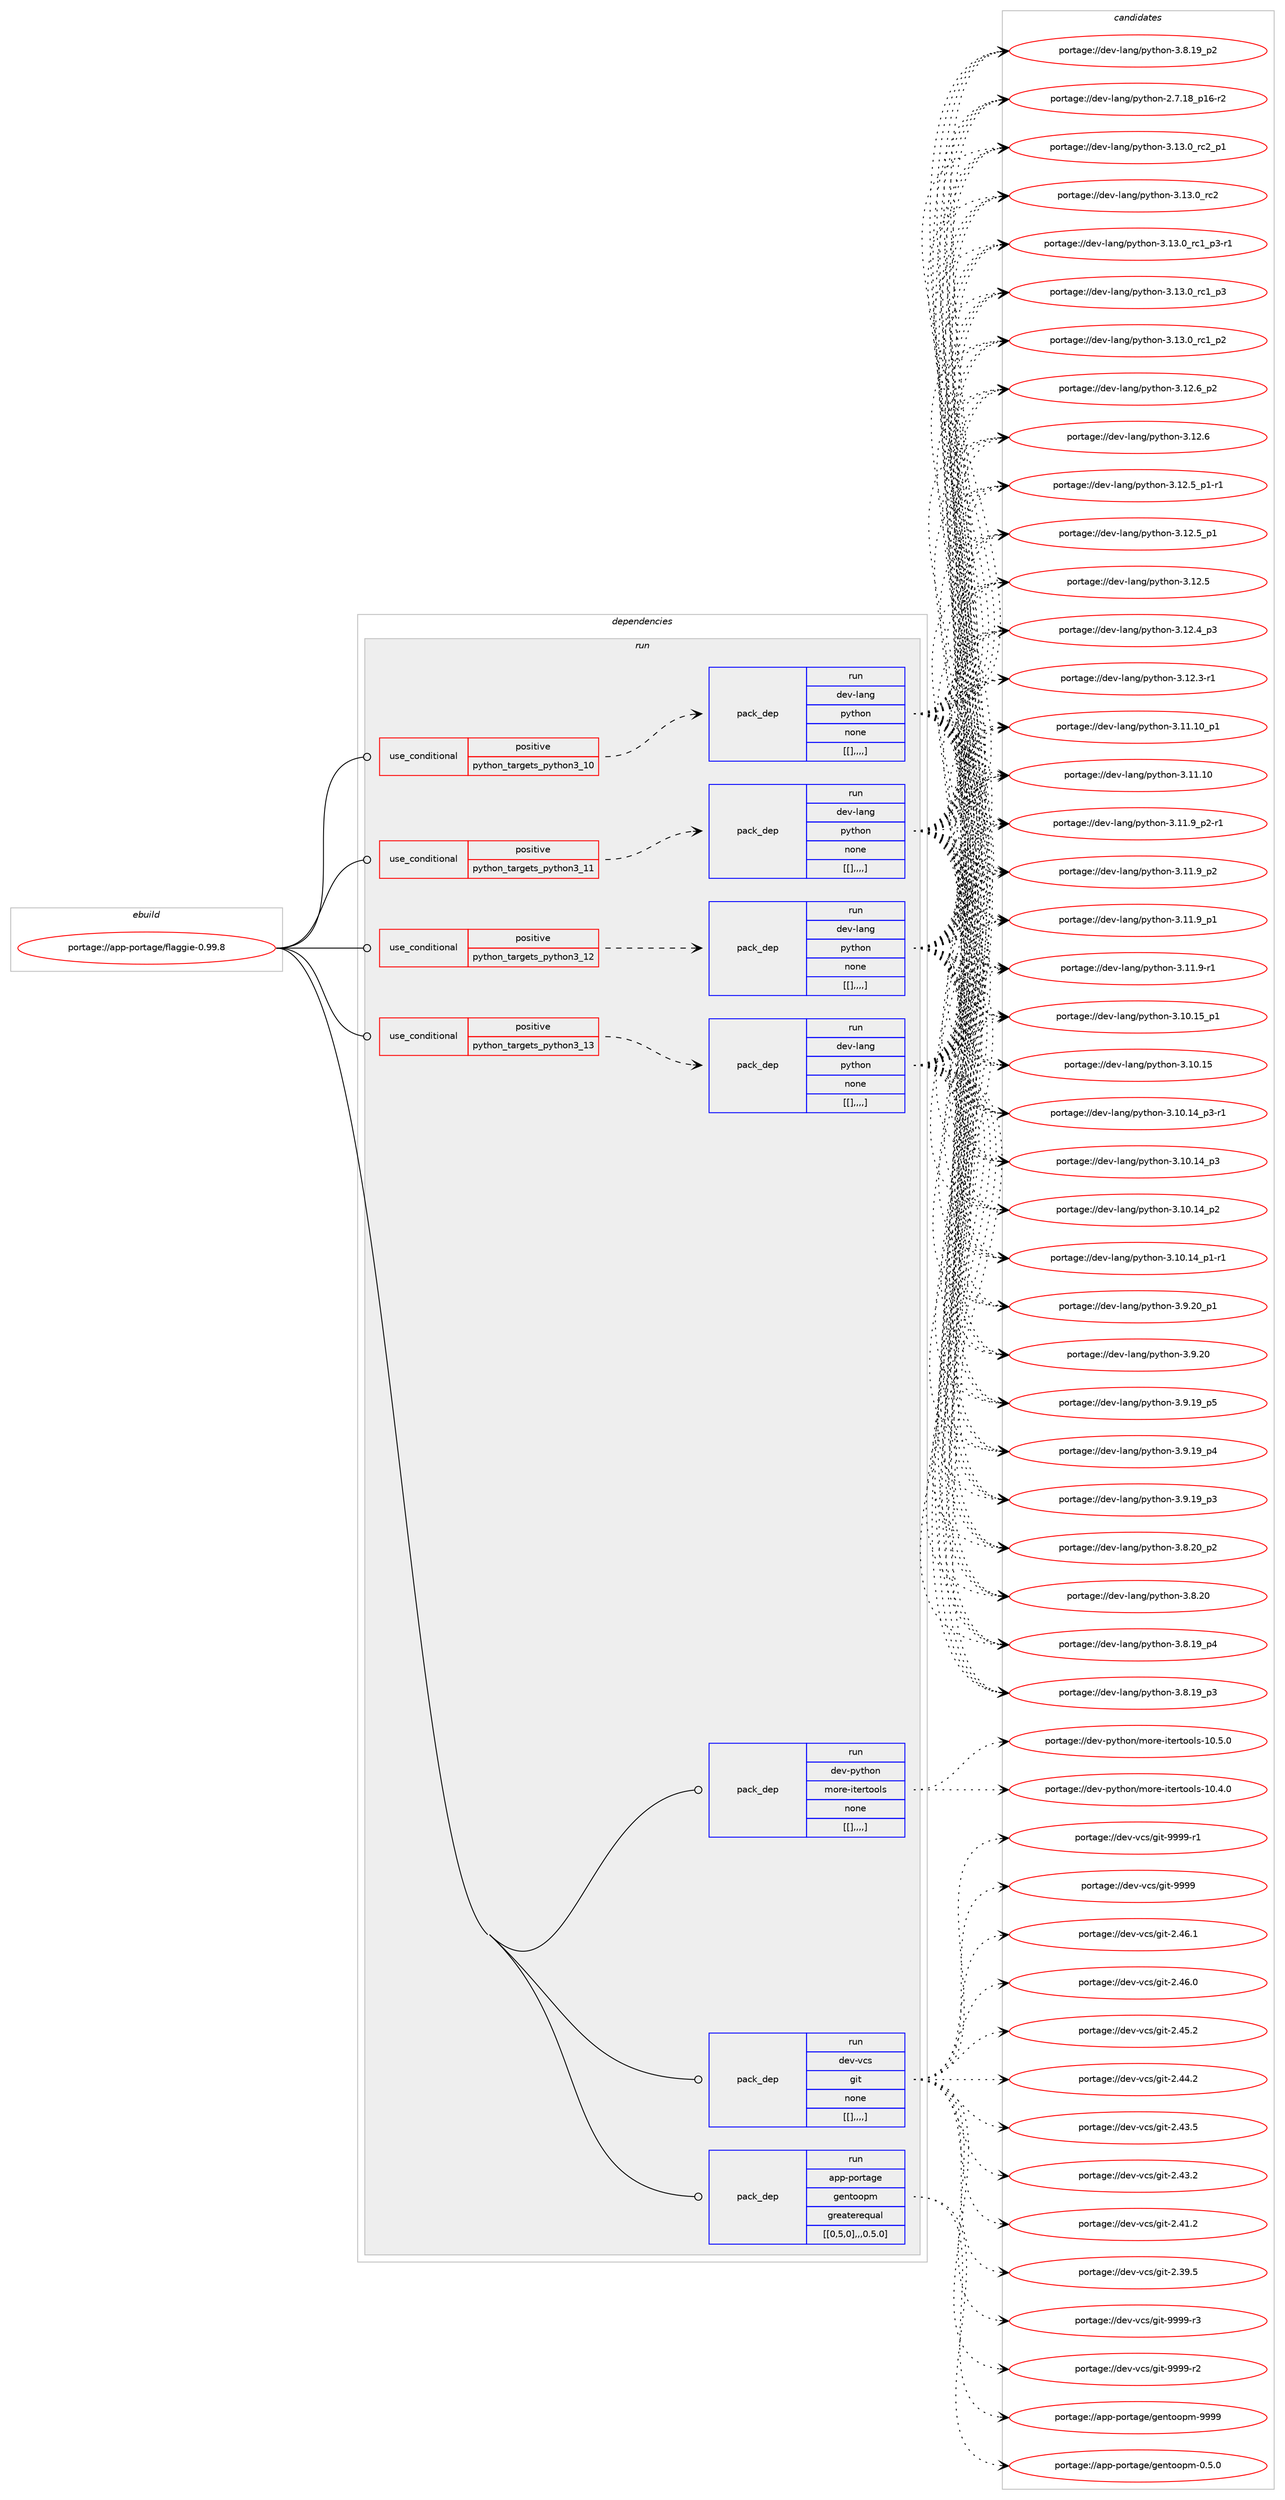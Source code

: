 digraph prolog {

# *************
# Graph options
# *************

newrank=true;
concentrate=true;
compound=true;
graph [rankdir=LR,fontname=Helvetica,fontsize=10,ranksep=1.5];#, ranksep=2.5, nodesep=0.2];
edge  [arrowhead=vee];
node  [fontname=Helvetica,fontsize=10];

# **********
# The ebuild
# **********

subgraph cluster_leftcol {
color=gray;
label=<<i>ebuild</i>>;
id [label="portage://app-portage/flaggie-0.99.8", color=red, width=4, href="../app-portage/flaggie-0.99.8.svg"];
}

# ****************
# The dependencies
# ****************

subgraph cluster_midcol {
color=gray;
label=<<i>dependencies</i>>;
subgraph cluster_compile {
fillcolor="#eeeeee";
style=filled;
label=<<i>compile</i>>;
}
subgraph cluster_compileandrun {
fillcolor="#eeeeee";
style=filled;
label=<<i>compile and run</i>>;
}
subgraph cluster_run {
fillcolor="#eeeeee";
style=filled;
label=<<i>run</i>>;
subgraph cond14376 {
dependency50820 [label=<<TABLE BORDER="0" CELLBORDER="1" CELLSPACING="0" CELLPADDING="4"><TR><TD ROWSPAN="3" CELLPADDING="10">use_conditional</TD></TR><TR><TD>positive</TD></TR><TR><TD>python_targets_python3_10</TD></TR></TABLE>>, shape=none, color=red];
subgraph pack35987 {
dependency50821 [label=<<TABLE BORDER="0" CELLBORDER="1" CELLSPACING="0" CELLPADDING="4" WIDTH="220"><TR><TD ROWSPAN="6" CELLPADDING="30">pack_dep</TD></TR><TR><TD WIDTH="110">run</TD></TR><TR><TD>dev-lang</TD></TR><TR><TD>python</TD></TR><TR><TD>none</TD></TR><TR><TD>[[],,,,]</TD></TR></TABLE>>, shape=none, color=blue];
}
dependency50820:e -> dependency50821:w [weight=20,style="dashed",arrowhead="vee"];
}
id:e -> dependency50820:w [weight=20,style="solid",arrowhead="odot"];
subgraph cond14377 {
dependency50822 [label=<<TABLE BORDER="0" CELLBORDER="1" CELLSPACING="0" CELLPADDING="4"><TR><TD ROWSPAN="3" CELLPADDING="10">use_conditional</TD></TR><TR><TD>positive</TD></TR><TR><TD>python_targets_python3_11</TD></TR></TABLE>>, shape=none, color=red];
subgraph pack35988 {
dependency50823 [label=<<TABLE BORDER="0" CELLBORDER="1" CELLSPACING="0" CELLPADDING="4" WIDTH="220"><TR><TD ROWSPAN="6" CELLPADDING="30">pack_dep</TD></TR><TR><TD WIDTH="110">run</TD></TR><TR><TD>dev-lang</TD></TR><TR><TD>python</TD></TR><TR><TD>none</TD></TR><TR><TD>[[],,,,]</TD></TR></TABLE>>, shape=none, color=blue];
}
dependency50822:e -> dependency50823:w [weight=20,style="dashed",arrowhead="vee"];
}
id:e -> dependency50822:w [weight=20,style="solid",arrowhead="odot"];
subgraph cond14378 {
dependency50824 [label=<<TABLE BORDER="0" CELLBORDER="1" CELLSPACING="0" CELLPADDING="4"><TR><TD ROWSPAN="3" CELLPADDING="10">use_conditional</TD></TR><TR><TD>positive</TD></TR><TR><TD>python_targets_python3_12</TD></TR></TABLE>>, shape=none, color=red];
subgraph pack35989 {
dependency50825 [label=<<TABLE BORDER="0" CELLBORDER="1" CELLSPACING="0" CELLPADDING="4" WIDTH="220"><TR><TD ROWSPAN="6" CELLPADDING="30">pack_dep</TD></TR><TR><TD WIDTH="110">run</TD></TR><TR><TD>dev-lang</TD></TR><TR><TD>python</TD></TR><TR><TD>none</TD></TR><TR><TD>[[],,,,]</TD></TR></TABLE>>, shape=none, color=blue];
}
dependency50824:e -> dependency50825:w [weight=20,style="dashed",arrowhead="vee"];
}
id:e -> dependency50824:w [weight=20,style="solid",arrowhead="odot"];
subgraph cond14379 {
dependency50826 [label=<<TABLE BORDER="0" CELLBORDER="1" CELLSPACING="0" CELLPADDING="4"><TR><TD ROWSPAN="3" CELLPADDING="10">use_conditional</TD></TR><TR><TD>positive</TD></TR><TR><TD>python_targets_python3_13</TD></TR></TABLE>>, shape=none, color=red];
subgraph pack35990 {
dependency50827 [label=<<TABLE BORDER="0" CELLBORDER="1" CELLSPACING="0" CELLPADDING="4" WIDTH="220"><TR><TD ROWSPAN="6" CELLPADDING="30">pack_dep</TD></TR><TR><TD WIDTH="110">run</TD></TR><TR><TD>dev-lang</TD></TR><TR><TD>python</TD></TR><TR><TD>none</TD></TR><TR><TD>[[],,,,]</TD></TR></TABLE>>, shape=none, color=blue];
}
dependency50826:e -> dependency50827:w [weight=20,style="dashed",arrowhead="vee"];
}
id:e -> dependency50826:w [weight=20,style="solid",arrowhead="odot"];
subgraph pack35991 {
dependency50828 [label=<<TABLE BORDER="0" CELLBORDER="1" CELLSPACING="0" CELLPADDING="4" WIDTH="220"><TR><TD ROWSPAN="6" CELLPADDING="30">pack_dep</TD></TR><TR><TD WIDTH="110">run</TD></TR><TR><TD>app-portage</TD></TR><TR><TD>gentoopm</TD></TR><TR><TD>greaterequal</TD></TR><TR><TD>[[0,5,0],,,0.5.0]</TD></TR></TABLE>>, shape=none, color=blue];
}
id:e -> dependency50828:w [weight=20,style="solid",arrowhead="odot"];
subgraph pack35992 {
dependency50829 [label=<<TABLE BORDER="0" CELLBORDER="1" CELLSPACING="0" CELLPADDING="4" WIDTH="220"><TR><TD ROWSPAN="6" CELLPADDING="30">pack_dep</TD></TR><TR><TD WIDTH="110">run</TD></TR><TR><TD>dev-python</TD></TR><TR><TD>more-itertools</TD></TR><TR><TD>none</TD></TR><TR><TD>[[],,,,]</TD></TR></TABLE>>, shape=none, color=blue];
}
id:e -> dependency50829:w [weight=20,style="solid",arrowhead="odot"];
subgraph pack35993 {
dependency50830 [label=<<TABLE BORDER="0" CELLBORDER="1" CELLSPACING="0" CELLPADDING="4" WIDTH="220"><TR><TD ROWSPAN="6" CELLPADDING="30">pack_dep</TD></TR><TR><TD WIDTH="110">run</TD></TR><TR><TD>dev-vcs</TD></TR><TR><TD>git</TD></TR><TR><TD>none</TD></TR><TR><TD>[[],,,,]</TD></TR></TABLE>>, shape=none, color=blue];
}
id:e -> dependency50830:w [weight=20,style="solid",arrowhead="odot"];
}
}

# **************
# The candidates
# **************

subgraph cluster_choices {
rank=same;
color=gray;
label=<<i>candidates</i>>;

subgraph choice35987 {
color=black;
nodesep=1;
choice100101118451089711010347112121116104111110455146495146489511499509511249 [label="portage://dev-lang/python-3.13.0_rc2_p1", color=red, width=4,href="../dev-lang/python-3.13.0_rc2_p1.svg"];
choice10010111845108971101034711212111610411111045514649514648951149950 [label="portage://dev-lang/python-3.13.0_rc2", color=red, width=4,href="../dev-lang/python-3.13.0_rc2.svg"];
choice1001011184510897110103471121211161041111104551464951464895114994995112514511449 [label="portage://dev-lang/python-3.13.0_rc1_p3-r1", color=red, width=4,href="../dev-lang/python-3.13.0_rc1_p3-r1.svg"];
choice100101118451089711010347112121116104111110455146495146489511499499511251 [label="portage://dev-lang/python-3.13.0_rc1_p3", color=red, width=4,href="../dev-lang/python-3.13.0_rc1_p3.svg"];
choice100101118451089711010347112121116104111110455146495146489511499499511250 [label="portage://dev-lang/python-3.13.0_rc1_p2", color=red, width=4,href="../dev-lang/python-3.13.0_rc1_p2.svg"];
choice100101118451089711010347112121116104111110455146495046549511250 [label="portage://dev-lang/python-3.12.6_p2", color=red, width=4,href="../dev-lang/python-3.12.6_p2.svg"];
choice10010111845108971101034711212111610411111045514649504654 [label="portage://dev-lang/python-3.12.6", color=red, width=4,href="../dev-lang/python-3.12.6.svg"];
choice1001011184510897110103471121211161041111104551464950465395112494511449 [label="portage://dev-lang/python-3.12.5_p1-r1", color=red, width=4,href="../dev-lang/python-3.12.5_p1-r1.svg"];
choice100101118451089711010347112121116104111110455146495046539511249 [label="portage://dev-lang/python-3.12.5_p1", color=red, width=4,href="../dev-lang/python-3.12.5_p1.svg"];
choice10010111845108971101034711212111610411111045514649504653 [label="portage://dev-lang/python-3.12.5", color=red, width=4,href="../dev-lang/python-3.12.5.svg"];
choice100101118451089711010347112121116104111110455146495046529511251 [label="portage://dev-lang/python-3.12.4_p3", color=red, width=4,href="../dev-lang/python-3.12.4_p3.svg"];
choice100101118451089711010347112121116104111110455146495046514511449 [label="portage://dev-lang/python-3.12.3-r1", color=red, width=4,href="../dev-lang/python-3.12.3-r1.svg"];
choice10010111845108971101034711212111610411111045514649494649489511249 [label="portage://dev-lang/python-3.11.10_p1", color=red, width=4,href="../dev-lang/python-3.11.10_p1.svg"];
choice1001011184510897110103471121211161041111104551464949464948 [label="portage://dev-lang/python-3.11.10", color=red, width=4,href="../dev-lang/python-3.11.10.svg"];
choice1001011184510897110103471121211161041111104551464949465795112504511449 [label="portage://dev-lang/python-3.11.9_p2-r1", color=red, width=4,href="../dev-lang/python-3.11.9_p2-r1.svg"];
choice100101118451089711010347112121116104111110455146494946579511250 [label="portage://dev-lang/python-3.11.9_p2", color=red, width=4,href="../dev-lang/python-3.11.9_p2.svg"];
choice100101118451089711010347112121116104111110455146494946579511249 [label="portage://dev-lang/python-3.11.9_p1", color=red, width=4,href="../dev-lang/python-3.11.9_p1.svg"];
choice100101118451089711010347112121116104111110455146494946574511449 [label="portage://dev-lang/python-3.11.9-r1", color=red, width=4,href="../dev-lang/python-3.11.9-r1.svg"];
choice10010111845108971101034711212111610411111045514649484649539511249 [label="portage://dev-lang/python-3.10.15_p1", color=red, width=4,href="../dev-lang/python-3.10.15_p1.svg"];
choice1001011184510897110103471121211161041111104551464948464953 [label="portage://dev-lang/python-3.10.15", color=red, width=4,href="../dev-lang/python-3.10.15.svg"];
choice100101118451089711010347112121116104111110455146494846495295112514511449 [label="portage://dev-lang/python-3.10.14_p3-r1", color=red, width=4,href="../dev-lang/python-3.10.14_p3-r1.svg"];
choice10010111845108971101034711212111610411111045514649484649529511251 [label="portage://dev-lang/python-3.10.14_p3", color=red, width=4,href="../dev-lang/python-3.10.14_p3.svg"];
choice10010111845108971101034711212111610411111045514649484649529511250 [label="portage://dev-lang/python-3.10.14_p2", color=red, width=4,href="../dev-lang/python-3.10.14_p2.svg"];
choice100101118451089711010347112121116104111110455146494846495295112494511449 [label="portage://dev-lang/python-3.10.14_p1-r1", color=red, width=4,href="../dev-lang/python-3.10.14_p1-r1.svg"];
choice100101118451089711010347112121116104111110455146574650489511249 [label="portage://dev-lang/python-3.9.20_p1", color=red, width=4,href="../dev-lang/python-3.9.20_p1.svg"];
choice10010111845108971101034711212111610411111045514657465048 [label="portage://dev-lang/python-3.9.20", color=red, width=4,href="../dev-lang/python-3.9.20.svg"];
choice100101118451089711010347112121116104111110455146574649579511253 [label="portage://dev-lang/python-3.9.19_p5", color=red, width=4,href="../dev-lang/python-3.9.19_p5.svg"];
choice100101118451089711010347112121116104111110455146574649579511252 [label="portage://dev-lang/python-3.9.19_p4", color=red, width=4,href="../dev-lang/python-3.9.19_p4.svg"];
choice100101118451089711010347112121116104111110455146574649579511251 [label="portage://dev-lang/python-3.9.19_p3", color=red, width=4,href="../dev-lang/python-3.9.19_p3.svg"];
choice100101118451089711010347112121116104111110455146564650489511250 [label="portage://dev-lang/python-3.8.20_p2", color=red, width=4,href="../dev-lang/python-3.8.20_p2.svg"];
choice10010111845108971101034711212111610411111045514656465048 [label="portage://dev-lang/python-3.8.20", color=red, width=4,href="../dev-lang/python-3.8.20.svg"];
choice100101118451089711010347112121116104111110455146564649579511252 [label="portage://dev-lang/python-3.8.19_p4", color=red, width=4,href="../dev-lang/python-3.8.19_p4.svg"];
choice100101118451089711010347112121116104111110455146564649579511251 [label="portage://dev-lang/python-3.8.19_p3", color=red, width=4,href="../dev-lang/python-3.8.19_p3.svg"];
choice100101118451089711010347112121116104111110455146564649579511250 [label="portage://dev-lang/python-3.8.19_p2", color=red, width=4,href="../dev-lang/python-3.8.19_p2.svg"];
choice100101118451089711010347112121116104111110455046554649569511249544511450 [label="portage://dev-lang/python-2.7.18_p16-r2", color=red, width=4,href="../dev-lang/python-2.7.18_p16-r2.svg"];
dependency50821:e -> choice100101118451089711010347112121116104111110455146495146489511499509511249:w [style=dotted,weight="100"];
dependency50821:e -> choice10010111845108971101034711212111610411111045514649514648951149950:w [style=dotted,weight="100"];
dependency50821:e -> choice1001011184510897110103471121211161041111104551464951464895114994995112514511449:w [style=dotted,weight="100"];
dependency50821:e -> choice100101118451089711010347112121116104111110455146495146489511499499511251:w [style=dotted,weight="100"];
dependency50821:e -> choice100101118451089711010347112121116104111110455146495146489511499499511250:w [style=dotted,weight="100"];
dependency50821:e -> choice100101118451089711010347112121116104111110455146495046549511250:w [style=dotted,weight="100"];
dependency50821:e -> choice10010111845108971101034711212111610411111045514649504654:w [style=dotted,weight="100"];
dependency50821:e -> choice1001011184510897110103471121211161041111104551464950465395112494511449:w [style=dotted,weight="100"];
dependency50821:e -> choice100101118451089711010347112121116104111110455146495046539511249:w [style=dotted,weight="100"];
dependency50821:e -> choice10010111845108971101034711212111610411111045514649504653:w [style=dotted,weight="100"];
dependency50821:e -> choice100101118451089711010347112121116104111110455146495046529511251:w [style=dotted,weight="100"];
dependency50821:e -> choice100101118451089711010347112121116104111110455146495046514511449:w [style=dotted,weight="100"];
dependency50821:e -> choice10010111845108971101034711212111610411111045514649494649489511249:w [style=dotted,weight="100"];
dependency50821:e -> choice1001011184510897110103471121211161041111104551464949464948:w [style=dotted,weight="100"];
dependency50821:e -> choice1001011184510897110103471121211161041111104551464949465795112504511449:w [style=dotted,weight="100"];
dependency50821:e -> choice100101118451089711010347112121116104111110455146494946579511250:w [style=dotted,weight="100"];
dependency50821:e -> choice100101118451089711010347112121116104111110455146494946579511249:w [style=dotted,weight="100"];
dependency50821:e -> choice100101118451089711010347112121116104111110455146494946574511449:w [style=dotted,weight="100"];
dependency50821:e -> choice10010111845108971101034711212111610411111045514649484649539511249:w [style=dotted,weight="100"];
dependency50821:e -> choice1001011184510897110103471121211161041111104551464948464953:w [style=dotted,weight="100"];
dependency50821:e -> choice100101118451089711010347112121116104111110455146494846495295112514511449:w [style=dotted,weight="100"];
dependency50821:e -> choice10010111845108971101034711212111610411111045514649484649529511251:w [style=dotted,weight="100"];
dependency50821:e -> choice10010111845108971101034711212111610411111045514649484649529511250:w [style=dotted,weight="100"];
dependency50821:e -> choice100101118451089711010347112121116104111110455146494846495295112494511449:w [style=dotted,weight="100"];
dependency50821:e -> choice100101118451089711010347112121116104111110455146574650489511249:w [style=dotted,weight="100"];
dependency50821:e -> choice10010111845108971101034711212111610411111045514657465048:w [style=dotted,weight="100"];
dependency50821:e -> choice100101118451089711010347112121116104111110455146574649579511253:w [style=dotted,weight="100"];
dependency50821:e -> choice100101118451089711010347112121116104111110455146574649579511252:w [style=dotted,weight="100"];
dependency50821:e -> choice100101118451089711010347112121116104111110455146574649579511251:w [style=dotted,weight="100"];
dependency50821:e -> choice100101118451089711010347112121116104111110455146564650489511250:w [style=dotted,weight="100"];
dependency50821:e -> choice10010111845108971101034711212111610411111045514656465048:w [style=dotted,weight="100"];
dependency50821:e -> choice100101118451089711010347112121116104111110455146564649579511252:w [style=dotted,weight="100"];
dependency50821:e -> choice100101118451089711010347112121116104111110455146564649579511251:w [style=dotted,weight="100"];
dependency50821:e -> choice100101118451089711010347112121116104111110455146564649579511250:w [style=dotted,weight="100"];
dependency50821:e -> choice100101118451089711010347112121116104111110455046554649569511249544511450:w [style=dotted,weight="100"];
}
subgraph choice35988 {
color=black;
nodesep=1;
choice100101118451089711010347112121116104111110455146495146489511499509511249 [label="portage://dev-lang/python-3.13.0_rc2_p1", color=red, width=4,href="../dev-lang/python-3.13.0_rc2_p1.svg"];
choice10010111845108971101034711212111610411111045514649514648951149950 [label="portage://dev-lang/python-3.13.0_rc2", color=red, width=4,href="../dev-lang/python-3.13.0_rc2.svg"];
choice1001011184510897110103471121211161041111104551464951464895114994995112514511449 [label="portage://dev-lang/python-3.13.0_rc1_p3-r1", color=red, width=4,href="../dev-lang/python-3.13.0_rc1_p3-r1.svg"];
choice100101118451089711010347112121116104111110455146495146489511499499511251 [label="portage://dev-lang/python-3.13.0_rc1_p3", color=red, width=4,href="../dev-lang/python-3.13.0_rc1_p3.svg"];
choice100101118451089711010347112121116104111110455146495146489511499499511250 [label="portage://dev-lang/python-3.13.0_rc1_p2", color=red, width=4,href="../dev-lang/python-3.13.0_rc1_p2.svg"];
choice100101118451089711010347112121116104111110455146495046549511250 [label="portage://dev-lang/python-3.12.6_p2", color=red, width=4,href="../dev-lang/python-3.12.6_p2.svg"];
choice10010111845108971101034711212111610411111045514649504654 [label="portage://dev-lang/python-3.12.6", color=red, width=4,href="../dev-lang/python-3.12.6.svg"];
choice1001011184510897110103471121211161041111104551464950465395112494511449 [label="portage://dev-lang/python-3.12.5_p1-r1", color=red, width=4,href="../dev-lang/python-3.12.5_p1-r1.svg"];
choice100101118451089711010347112121116104111110455146495046539511249 [label="portage://dev-lang/python-3.12.5_p1", color=red, width=4,href="../dev-lang/python-3.12.5_p1.svg"];
choice10010111845108971101034711212111610411111045514649504653 [label="portage://dev-lang/python-3.12.5", color=red, width=4,href="../dev-lang/python-3.12.5.svg"];
choice100101118451089711010347112121116104111110455146495046529511251 [label="portage://dev-lang/python-3.12.4_p3", color=red, width=4,href="../dev-lang/python-3.12.4_p3.svg"];
choice100101118451089711010347112121116104111110455146495046514511449 [label="portage://dev-lang/python-3.12.3-r1", color=red, width=4,href="../dev-lang/python-3.12.3-r1.svg"];
choice10010111845108971101034711212111610411111045514649494649489511249 [label="portage://dev-lang/python-3.11.10_p1", color=red, width=4,href="../dev-lang/python-3.11.10_p1.svg"];
choice1001011184510897110103471121211161041111104551464949464948 [label="portage://dev-lang/python-3.11.10", color=red, width=4,href="../dev-lang/python-3.11.10.svg"];
choice1001011184510897110103471121211161041111104551464949465795112504511449 [label="portage://dev-lang/python-3.11.9_p2-r1", color=red, width=4,href="../dev-lang/python-3.11.9_p2-r1.svg"];
choice100101118451089711010347112121116104111110455146494946579511250 [label="portage://dev-lang/python-3.11.9_p2", color=red, width=4,href="../dev-lang/python-3.11.9_p2.svg"];
choice100101118451089711010347112121116104111110455146494946579511249 [label="portage://dev-lang/python-3.11.9_p1", color=red, width=4,href="../dev-lang/python-3.11.9_p1.svg"];
choice100101118451089711010347112121116104111110455146494946574511449 [label="portage://dev-lang/python-3.11.9-r1", color=red, width=4,href="../dev-lang/python-3.11.9-r1.svg"];
choice10010111845108971101034711212111610411111045514649484649539511249 [label="portage://dev-lang/python-3.10.15_p1", color=red, width=4,href="../dev-lang/python-3.10.15_p1.svg"];
choice1001011184510897110103471121211161041111104551464948464953 [label="portage://dev-lang/python-3.10.15", color=red, width=4,href="../dev-lang/python-3.10.15.svg"];
choice100101118451089711010347112121116104111110455146494846495295112514511449 [label="portage://dev-lang/python-3.10.14_p3-r1", color=red, width=4,href="../dev-lang/python-3.10.14_p3-r1.svg"];
choice10010111845108971101034711212111610411111045514649484649529511251 [label="portage://dev-lang/python-3.10.14_p3", color=red, width=4,href="../dev-lang/python-3.10.14_p3.svg"];
choice10010111845108971101034711212111610411111045514649484649529511250 [label="portage://dev-lang/python-3.10.14_p2", color=red, width=4,href="../dev-lang/python-3.10.14_p2.svg"];
choice100101118451089711010347112121116104111110455146494846495295112494511449 [label="portage://dev-lang/python-3.10.14_p1-r1", color=red, width=4,href="../dev-lang/python-3.10.14_p1-r1.svg"];
choice100101118451089711010347112121116104111110455146574650489511249 [label="portage://dev-lang/python-3.9.20_p1", color=red, width=4,href="../dev-lang/python-3.9.20_p1.svg"];
choice10010111845108971101034711212111610411111045514657465048 [label="portage://dev-lang/python-3.9.20", color=red, width=4,href="../dev-lang/python-3.9.20.svg"];
choice100101118451089711010347112121116104111110455146574649579511253 [label="portage://dev-lang/python-3.9.19_p5", color=red, width=4,href="../dev-lang/python-3.9.19_p5.svg"];
choice100101118451089711010347112121116104111110455146574649579511252 [label="portage://dev-lang/python-3.9.19_p4", color=red, width=4,href="../dev-lang/python-3.9.19_p4.svg"];
choice100101118451089711010347112121116104111110455146574649579511251 [label="portage://dev-lang/python-3.9.19_p3", color=red, width=4,href="../dev-lang/python-3.9.19_p3.svg"];
choice100101118451089711010347112121116104111110455146564650489511250 [label="portage://dev-lang/python-3.8.20_p2", color=red, width=4,href="../dev-lang/python-3.8.20_p2.svg"];
choice10010111845108971101034711212111610411111045514656465048 [label="portage://dev-lang/python-3.8.20", color=red, width=4,href="../dev-lang/python-3.8.20.svg"];
choice100101118451089711010347112121116104111110455146564649579511252 [label="portage://dev-lang/python-3.8.19_p4", color=red, width=4,href="../dev-lang/python-3.8.19_p4.svg"];
choice100101118451089711010347112121116104111110455146564649579511251 [label="portage://dev-lang/python-3.8.19_p3", color=red, width=4,href="../dev-lang/python-3.8.19_p3.svg"];
choice100101118451089711010347112121116104111110455146564649579511250 [label="portage://dev-lang/python-3.8.19_p2", color=red, width=4,href="../dev-lang/python-3.8.19_p2.svg"];
choice100101118451089711010347112121116104111110455046554649569511249544511450 [label="portage://dev-lang/python-2.7.18_p16-r2", color=red, width=4,href="../dev-lang/python-2.7.18_p16-r2.svg"];
dependency50823:e -> choice100101118451089711010347112121116104111110455146495146489511499509511249:w [style=dotted,weight="100"];
dependency50823:e -> choice10010111845108971101034711212111610411111045514649514648951149950:w [style=dotted,weight="100"];
dependency50823:e -> choice1001011184510897110103471121211161041111104551464951464895114994995112514511449:w [style=dotted,weight="100"];
dependency50823:e -> choice100101118451089711010347112121116104111110455146495146489511499499511251:w [style=dotted,weight="100"];
dependency50823:e -> choice100101118451089711010347112121116104111110455146495146489511499499511250:w [style=dotted,weight="100"];
dependency50823:e -> choice100101118451089711010347112121116104111110455146495046549511250:w [style=dotted,weight="100"];
dependency50823:e -> choice10010111845108971101034711212111610411111045514649504654:w [style=dotted,weight="100"];
dependency50823:e -> choice1001011184510897110103471121211161041111104551464950465395112494511449:w [style=dotted,weight="100"];
dependency50823:e -> choice100101118451089711010347112121116104111110455146495046539511249:w [style=dotted,weight="100"];
dependency50823:e -> choice10010111845108971101034711212111610411111045514649504653:w [style=dotted,weight="100"];
dependency50823:e -> choice100101118451089711010347112121116104111110455146495046529511251:w [style=dotted,weight="100"];
dependency50823:e -> choice100101118451089711010347112121116104111110455146495046514511449:w [style=dotted,weight="100"];
dependency50823:e -> choice10010111845108971101034711212111610411111045514649494649489511249:w [style=dotted,weight="100"];
dependency50823:e -> choice1001011184510897110103471121211161041111104551464949464948:w [style=dotted,weight="100"];
dependency50823:e -> choice1001011184510897110103471121211161041111104551464949465795112504511449:w [style=dotted,weight="100"];
dependency50823:e -> choice100101118451089711010347112121116104111110455146494946579511250:w [style=dotted,weight="100"];
dependency50823:e -> choice100101118451089711010347112121116104111110455146494946579511249:w [style=dotted,weight="100"];
dependency50823:e -> choice100101118451089711010347112121116104111110455146494946574511449:w [style=dotted,weight="100"];
dependency50823:e -> choice10010111845108971101034711212111610411111045514649484649539511249:w [style=dotted,weight="100"];
dependency50823:e -> choice1001011184510897110103471121211161041111104551464948464953:w [style=dotted,weight="100"];
dependency50823:e -> choice100101118451089711010347112121116104111110455146494846495295112514511449:w [style=dotted,weight="100"];
dependency50823:e -> choice10010111845108971101034711212111610411111045514649484649529511251:w [style=dotted,weight="100"];
dependency50823:e -> choice10010111845108971101034711212111610411111045514649484649529511250:w [style=dotted,weight="100"];
dependency50823:e -> choice100101118451089711010347112121116104111110455146494846495295112494511449:w [style=dotted,weight="100"];
dependency50823:e -> choice100101118451089711010347112121116104111110455146574650489511249:w [style=dotted,weight="100"];
dependency50823:e -> choice10010111845108971101034711212111610411111045514657465048:w [style=dotted,weight="100"];
dependency50823:e -> choice100101118451089711010347112121116104111110455146574649579511253:w [style=dotted,weight="100"];
dependency50823:e -> choice100101118451089711010347112121116104111110455146574649579511252:w [style=dotted,weight="100"];
dependency50823:e -> choice100101118451089711010347112121116104111110455146574649579511251:w [style=dotted,weight="100"];
dependency50823:e -> choice100101118451089711010347112121116104111110455146564650489511250:w [style=dotted,weight="100"];
dependency50823:e -> choice10010111845108971101034711212111610411111045514656465048:w [style=dotted,weight="100"];
dependency50823:e -> choice100101118451089711010347112121116104111110455146564649579511252:w [style=dotted,weight="100"];
dependency50823:e -> choice100101118451089711010347112121116104111110455146564649579511251:w [style=dotted,weight="100"];
dependency50823:e -> choice100101118451089711010347112121116104111110455146564649579511250:w [style=dotted,weight="100"];
dependency50823:e -> choice100101118451089711010347112121116104111110455046554649569511249544511450:w [style=dotted,weight="100"];
}
subgraph choice35989 {
color=black;
nodesep=1;
choice100101118451089711010347112121116104111110455146495146489511499509511249 [label="portage://dev-lang/python-3.13.0_rc2_p1", color=red, width=4,href="../dev-lang/python-3.13.0_rc2_p1.svg"];
choice10010111845108971101034711212111610411111045514649514648951149950 [label="portage://dev-lang/python-3.13.0_rc2", color=red, width=4,href="../dev-lang/python-3.13.0_rc2.svg"];
choice1001011184510897110103471121211161041111104551464951464895114994995112514511449 [label="portage://dev-lang/python-3.13.0_rc1_p3-r1", color=red, width=4,href="../dev-lang/python-3.13.0_rc1_p3-r1.svg"];
choice100101118451089711010347112121116104111110455146495146489511499499511251 [label="portage://dev-lang/python-3.13.0_rc1_p3", color=red, width=4,href="../dev-lang/python-3.13.0_rc1_p3.svg"];
choice100101118451089711010347112121116104111110455146495146489511499499511250 [label="portage://dev-lang/python-3.13.0_rc1_p2", color=red, width=4,href="../dev-lang/python-3.13.0_rc1_p2.svg"];
choice100101118451089711010347112121116104111110455146495046549511250 [label="portage://dev-lang/python-3.12.6_p2", color=red, width=4,href="../dev-lang/python-3.12.6_p2.svg"];
choice10010111845108971101034711212111610411111045514649504654 [label="portage://dev-lang/python-3.12.6", color=red, width=4,href="../dev-lang/python-3.12.6.svg"];
choice1001011184510897110103471121211161041111104551464950465395112494511449 [label="portage://dev-lang/python-3.12.5_p1-r1", color=red, width=4,href="../dev-lang/python-3.12.5_p1-r1.svg"];
choice100101118451089711010347112121116104111110455146495046539511249 [label="portage://dev-lang/python-3.12.5_p1", color=red, width=4,href="../dev-lang/python-3.12.5_p1.svg"];
choice10010111845108971101034711212111610411111045514649504653 [label="portage://dev-lang/python-3.12.5", color=red, width=4,href="../dev-lang/python-3.12.5.svg"];
choice100101118451089711010347112121116104111110455146495046529511251 [label="portage://dev-lang/python-3.12.4_p3", color=red, width=4,href="../dev-lang/python-3.12.4_p3.svg"];
choice100101118451089711010347112121116104111110455146495046514511449 [label="portage://dev-lang/python-3.12.3-r1", color=red, width=4,href="../dev-lang/python-3.12.3-r1.svg"];
choice10010111845108971101034711212111610411111045514649494649489511249 [label="portage://dev-lang/python-3.11.10_p1", color=red, width=4,href="../dev-lang/python-3.11.10_p1.svg"];
choice1001011184510897110103471121211161041111104551464949464948 [label="portage://dev-lang/python-3.11.10", color=red, width=4,href="../dev-lang/python-3.11.10.svg"];
choice1001011184510897110103471121211161041111104551464949465795112504511449 [label="portage://dev-lang/python-3.11.9_p2-r1", color=red, width=4,href="../dev-lang/python-3.11.9_p2-r1.svg"];
choice100101118451089711010347112121116104111110455146494946579511250 [label="portage://dev-lang/python-3.11.9_p2", color=red, width=4,href="../dev-lang/python-3.11.9_p2.svg"];
choice100101118451089711010347112121116104111110455146494946579511249 [label="portage://dev-lang/python-3.11.9_p1", color=red, width=4,href="../dev-lang/python-3.11.9_p1.svg"];
choice100101118451089711010347112121116104111110455146494946574511449 [label="portage://dev-lang/python-3.11.9-r1", color=red, width=4,href="../dev-lang/python-3.11.9-r1.svg"];
choice10010111845108971101034711212111610411111045514649484649539511249 [label="portage://dev-lang/python-3.10.15_p1", color=red, width=4,href="../dev-lang/python-3.10.15_p1.svg"];
choice1001011184510897110103471121211161041111104551464948464953 [label="portage://dev-lang/python-3.10.15", color=red, width=4,href="../dev-lang/python-3.10.15.svg"];
choice100101118451089711010347112121116104111110455146494846495295112514511449 [label="portage://dev-lang/python-3.10.14_p3-r1", color=red, width=4,href="../dev-lang/python-3.10.14_p3-r1.svg"];
choice10010111845108971101034711212111610411111045514649484649529511251 [label="portage://dev-lang/python-3.10.14_p3", color=red, width=4,href="../dev-lang/python-3.10.14_p3.svg"];
choice10010111845108971101034711212111610411111045514649484649529511250 [label="portage://dev-lang/python-3.10.14_p2", color=red, width=4,href="../dev-lang/python-3.10.14_p2.svg"];
choice100101118451089711010347112121116104111110455146494846495295112494511449 [label="portage://dev-lang/python-3.10.14_p1-r1", color=red, width=4,href="../dev-lang/python-3.10.14_p1-r1.svg"];
choice100101118451089711010347112121116104111110455146574650489511249 [label="portage://dev-lang/python-3.9.20_p1", color=red, width=4,href="../dev-lang/python-3.9.20_p1.svg"];
choice10010111845108971101034711212111610411111045514657465048 [label="portage://dev-lang/python-3.9.20", color=red, width=4,href="../dev-lang/python-3.9.20.svg"];
choice100101118451089711010347112121116104111110455146574649579511253 [label="portage://dev-lang/python-3.9.19_p5", color=red, width=4,href="../dev-lang/python-3.9.19_p5.svg"];
choice100101118451089711010347112121116104111110455146574649579511252 [label="portage://dev-lang/python-3.9.19_p4", color=red, width=4,href="../dev-lang/python-3.9.19_p4.svg"];
choice100101118451089711010347112121116104111110455146574649579511251 [label="portage://dev-lang/python-3.9.19_p3", color=red, width=4,href="../dev-lang/python-3.9.19_p3.svg"];
choice100101118451089711010347112121116104111110455146564650489511250 [label="portage://dev-lang/python-3.8.20_p2", color=red, width=4,href="../dev-lang/python-3.8.20_p2.svg"];
choice10010111845108971101034711212111610411111045514656465048 [label="portage://dev-lang/python-3.8.20", color=red, width=4,href="../dev-lang/python-3.8.20.svg"];
choice100101118451089711010347112121116104111110455146564649579511252 [label="portage://dev-lang/python-3.8.19_p4", color=red, width=4,href="../dev-lang/python-3.8.19_p4.svg"];
choice100101118451089711010347112121116104111110455146564649579511251 [label="portage://dev-lang/python-3.8.19_p3", color=red, width=4,href="../dev-lang/python-3.8.19_p3.svg"];
choice100101118451089711010347112121116104111110455146564649579511250 [label="portage://dev-lang/python-3.8.19_p2", color=red, width=4,href="../dev-lang/python-3.8.19_p2.svg"];
choice100101118451089711010347112121116104111110455046554649569511249544511450 [label="portage://dev-lang/python-2.7.18_p16-r2", color=red, width=4,href="../dev-lang/python-2.7.18_p16-r2.svg"];
dependency50825:e -> choice100101118451089711010347112121116104111110455146495146489511499509511249:w [style=dotted,weight="100"];
dependency50825:e -> choice10010111845108971101034711212111610411111045514649514648951149950:w [style=dotted,weight="100"];
dependency50825:e -> choice1001011184510897110103471121211161041111104551464951464895114994995112514511449:w [style=dotted,weight="100"];
dependency50825:e -> choice100101118451089711010347112121116104111110455146495146489511499499511251:w [style=dotted,weight="100"];
dependency50825:e -> choice100101118451089711010347112121116104111110455146495146489511499499511250:w [style=dotted,weight="100"];
dependency50825:e -> choice100101118451089711010347112121116104111110455146495046549511250:w [style=dotted,weight="100"];
dependency50825:e -> choice10010111845108971101034711212111610411111045514649504654:w [style=dotted,weight="100"];
dependency50825:e -> choice1001011184510897110103471121211161041111104551464950465395112494511449:w [style=dotted,weight="100"];
dependency50825:e -> choice100101118451089711010347112121116104111110455146495046539511249:w [style=dotted,weight="100"];
dependency50825:e -> choice10010111845108971101034711212111610411111045514649504653:w [style=dotted,weight="100"];
dependency50825:e -> choice100101118451089711010347112121116104111110455146495046529511251:w [style=dotted,weight="100"];
dependency50825:e -> choice100101118451089711010347112121116104111110455146495046514511449:w [style=dotted,weight="100"];
dependency50825:e -> choice10010111845108971101034711212111610411111045514649494649489511249:w [style=dotted,weight="100"];
dependency50825:e -> choice1001011184510897110103471121211161041111104551464949464948:w [style=dotted,weight="100"];
dependency50825:e -> choice1001011184510897110103471121211161041111104551464949465795112504511449:w [style=dotted,weight="100"];
dependency50825:e -> choice100101118451089711010347112121116104111110455146494946579511250:w [style=dotted,weight="100"];
dependency50825:e -> choice100101118451089711010347112121116104111110455146494946579511249:w [style=dotted,weight="100"];
dependency50825:e -> choice100101118451089711010347112121116104111110455146494946574511449:w [style=dotted,weight="100"];
dependency50825:e -> choice10010111845108971101034711212111610411111045514649484649539511249:w [style=dotted,weight="100"];
dependency50825:e -> choice1001011184510897110103471121211161041111104551464948464953:w [style=dotted,weight="100"];
dependency50825:e -> choice100101118451089711010347112121116104111110455146494846495295112514511449:w [style=dotted,weight="100"];
dependency50825:e -> choice10010111845108971101034711212111610411111045514649484649529511251:w [style=dotted,weight="100"];
dependency50825:e -> choice10010111845108971101034711212111610411111045514649484649529511250:w [style=dotted,weight="100"];
dependency50825:e -> choice100101118451089711010347112121116104111110455146494846495295112494511449:w [style=dotted,weight="100"];
dependency50825:e -> choice100101118451089711010347112121116104111110455146574650489511249:w [style=dotted,weight="100"];
dependency50825:e -> choice10010111845108971101034711212111610411111045514657465048:w [style=dotted,weight="100"];
dependency50825:e -> choice100101118451089711010347112121116104111110455146574649579511253:w [style=dotted,weight="100"];
dependency50825:e -> choice100101118451089711010347112121116104111110455146574649579511252:w [style=dotted,weight="100"];
dependency50825:e -> choice100101118451089711010347112121116104111110455146574649579511251:w [style=dotted,weight="100"];
dependency50825:e -> choice100101118451089711010347112121116104111110455146564650489511250:w [style=dotted,weight="100"];
dependency50825:e -> choice10010111845108971101034711212111610411111045514656465048:w [style=dotted,weight="100"];
dependency50825:e -> choice100101118451089711010347112121116104111110455146564649579511252:w [style=dotted,weight="100"];
dependency50825:e -> choice100101118451089711010347112121116104111110455146564649579511251:w [style=dotted,weight="100"];
dependency50825:e -> choice100101118451089711010347112121116104111110455146564649579511250:w [style=dotted,weight="100"];
dependency50825:e -> choice100101118451089711010347112121116104111110455046554649569511249544511450:w [style=dotted,weight="100"];
}
subgraph choice35990 {
color=black;
nodesep=1;
choice100101118451089711010347112121116104111110455146495146489511499509511249 [label="portage://dev-lang/python-3.13.0_rc2_p1", color=red, width=4,href="../dev-lang/python-3.13.0_rc2_p1.svg"];
choice10010111845108971101034711212111610411111045514649514648951149950 [label="portage://dev-lang/python-3.13.0_rc2", color=red, width=4,href="../dev-lang/python-3.13.0_rc2.svg"];
choice1001011184510897110103471121211161041111104551464951464895114994995112514511449 [label="portage://dev-lang/python-3.13.0_rc1_p3-r1", color=red, width=4,href="../dev-lang/python-3.13.0_rc1_p3-r1.svg"];
choice100101118451089711010347112121116104111110455146495146489511499499511251 [label="portage://dev-lang/python-3.13.0_rc1_p3", color=red, width=4,href="../dev-lang/python-3.13.0_rc1_p3.svg"];
choice100101118451089711010347112121116104111110455146495146489511499499511250 [label="portage://dev-lang/python-3.13.0_rc1_p2", color=red, width=4,href="../dev-lang/python-3.13.0_rc1_p2.svg"];
choice100101118451089711010347112121116104111110455146495046549511250 [label="portage://dev-lang/python-3.12.6_p2", color=red, width=4,href="../dev-lang/python-3.12.6_p2.svg"];
choice10010111845108971101034711212111610411111045514649504654 [label="portage://dev-lang/python-3.12.6", color=red, width=4,href="../dev-lang/python-3.12.6.svg"];
choice1001011184510897110103471121211161041111104551464950465395112494511449 [label="portage://dev-lang/python-3.12.5_p1-r1", color=red, width=4,href="../dev-lang/python-3.12.5_p1-r1.svg"];
choice100101118451089711010347112121116104111110455146495046539511249 [label="portage://dev-lang/python-3.12.5_p1", color=red, width=4,href="../dev-lang/python-3.12.5_p1.svg"];
choice10010111845108971101034711212111610411111045514649504653 [label="portage://dev-lang/python-3.12.5", color=red, width=4,href="../dev-lang/python-3.12.5.svg"];
choice100101118451089711010347112121116104111110455146495046529511251 [label="portage://dev-lang/python-3.12.4_p3", color=red, width=4,href="../dev-lang/python-3.12.4_p3.svg"];
choice100101118451089711010347112121116104111110455146495046514511449 [label="portage://dev-lang/python-3.12.3-r1", color=red, width=4,href="../dev-lang/python-3.12.3-r1.svg"];
choice10010111845108971101034711212111610411111045514649494649489511249 [label="portage://dev-lang/python-3.11.10_p1", color=red, width=4,href="../dev-lang/python-3.11.10_p1.svg"];
choice1001011184510897110103471121211161041111104551464949464948 [label="portage://dev-lang/python-3.11.10", color=red, width=4,href="../dev-lang/python-3.11.10.svg"];
choice1001011184510897110103471121211161041111104551464949465795112504511449 [label="portage://dev-lang/python-3.11.9_p2-r1", color=red, width=4,href="../dev-lang/python-3.11.9_p2-r1.svg"];
choice100101118451089711010347112121116104111110455146494946579511250 [label="portage://dev-lang/python-3.11.9_p2", color=red, width=4,href="../dev-lang/python-3.11.9_p2.svg"];
choice100101118451089711010347112121116104111110455146494946579511249 [label="portage://dev-lang/python-3.11.9_p1", color=red, width=4,href="../dev-lang/python-3.11.9_p1.svg"];
choice100101118451089711010347112121116104111110455146494946574511449 [label="portage://dev-lang/python-3.11.9-r1", color=red, width=4,href="../dev-lang/python-3.11.9-r1.svg"];
choice10010111845108971101034711212111610411111045514649484649539511249 [label="portage://dev-lang/python-3.10.15_p1", color=red, width=4,href="../dev-lang/python-3.10.15_p1.svg"];
choice1001011184510897110103471121211161041111104551464948464953 [label="portage://dev-lang/python-3.10.15", color=red, width=4,href="../dev-lang/python-3.10.15.svg"];
choice100101118451089711010347112121116104111110455146494846495295112514511449 [label="portage://dev-lang/python-3.10.14_p3-r1", color=red, width=4,href="../dev-lang/python-3.10.14_p3-r1.svg"];
choice10010111845108971101034711212111610411111045514649484649529511251 [label="portage://dev-lang/python-3.10.14_p3", color=red, width=4,href="../dev-lang/python-3.10.14_p3.svg"];
choice10010111845108971101034711212111610411111045514649484649529511250 [label="portage://dev-lang/python-3.10.14_p2", color=red, width=4,href="../dev-lang/python-3.10.14_p2.svg"];
choice100101118451089711010347112121116104111110455146494846495295112494511449 [label="portage://dev-lang/python-3.10.14_p1-r1", color=red, width=4,href="../dev-lang/python-3.10.14_p1-r1.svg"];
choice100101118451089711010347112121116104111110455146574650489511249 [label="portage://dev-lang/python-3.9.20_p1", color=red, width=4,href="../dev-lang/python-3.9.20_p1.svg"];
choice10010111845108971101034711212111610411111045514657465048 [label="portage://dev-lang/python-3.9.20", color=red, width=4,href="../dev-lang/python-3.9.20.svg"];
choice100101118451089711010347112121116104111110455146574649579511253 [label="portage://dev-lang/python-3.9.19_p5", color=red, width=4,href="../dev-lang/python-3.9.19_p5.svg"];
choice100101118451089711010347112121116104111110455146574649579511252 [label="portage://dev-lang/python-3.9.19_p4", color=red, width=4,href="../dev-lang/python-3.9.19_p4.svg"];
choice100101118451089711010347112121116104111110455146574649579511251 [label="portage://dev-lang/python-3.9.19_p3", color=red, width=4,href="../dev-lang/python-3.9.19_p3.svg"];
choice100101118451089711010347112121116104111110455146564650489511250 [label="portage://dev-lang/python-3.8.20_p2", color=red, width=4,href="../dev-lang/python-3.8.20_p2.svg"];
choice10010111845108971101034711212111610411111045514656465048 [label="portage://dev-lang/python-3.8.20", color=red, width=4,href="../dev-lang/python-3.8.20.svg"];
choice100101118451089711010347112121116104111110455146564649579511252 [label="portage://dev-lang/python-3.8.19_p4", color=red, width=4,href="../dev-lang/python-3.8.19_p4.svg"];
choice100101118451089711010347112121116104111110455146564649579511251 [label="portage://dev-lang/python-3.8.19_p3", color=red, width=4,href="../dev-lang/python-3.8.19_p3.svg"];
choice100101118451089711010347112121116104111110455146564649579511250 [label="portage://dev-lang/python-3.8.19_p2", color=red, width=4,href="../dev-lang/python-3.8.19_p2.svg"];
choice100101118451089711010347112121116104111110455046554649569511249544511450 [label="portage://dev-lang/python-2.7.18_p16-r2", color=red, width=4,href="../dev-lang/python-2.7.18_p16-r2.svg"];
dependency50827:e -> choice100101118451089711010347112121116104111110455146495146489511499509511249:w [style=dotted,weight="100"];
dependency50827:e -> choice10010111845108971101034711212111610411111045514649514648951149950:w [style=dotted,weight="100"];
dependency50827:e -> choice1001011184510897110103471121211161041111104551464951464895114994995112514511449:w [style=dotted,weight="100"];
dependency50827:e -> choice100101118451089711010347112121116104111110455146495146489511499499511251:w [style=dotted,weight="100"];
dependency50827:e -> choice100101118451089711010347112121116104111110455146495146489511499499511250:w [style=dotted,weight="100"];
dependency50827:e -> choice100101118451089711010347112121116104111110455146495046549511250:w [style=dotted,weight="100"];
dependency50827:e -> choice10010111845108971101034711212111610411111045514649504654:w [style=dotted,weight="100"];
dependency50827:e -> choice1001011184510897110103471121211161041111104551464950465395112494511449:w [style=dotted,weight="100"];
dependency50827:e -> choice100101118451089711010347112121116104111110455146495046539511249:w [style=dotted,weight="100"];
dependency50827:e -> choice10010111845108971101034711212111610411111045514649504653:w [style=dotted,weight="100"];
dependency50827:e -> choice100101118451089711010347112121116104111110455146495046529511251:w [style=dotted,weight="100"];
dependency50827:e -> choice100101118451089711010347112121116104111110455146495046514511449:w [style=dotted,weight="100"];
dependency50827:e -> choice10010111845108971101034711212111610411111045514649494649489511249:w [style=dotted,weight="100"];
dependency50827:e -> choice1001011184510897110103471121211161041111104551464949464948:w [style=dotted,weight="100"];
dependency50827:e -> choice1001011184510897110103471121211161041111104551464949465795112504511449:w [style=dotted,weight="100"];
dependency50827:e -> choice100101118451089711010347112121116104111110455146494946579511250:w [style=dotted,weight="100"];
dependency50827:e -> choice100101118451089711010347112121116104111110455146494946579511249:w [style=dotted,weight="100"];
dependency50827:e -> choice100101118451089711010347112121116104111110455146494946574511449:w [style=dotted,weight="100"];
dependency50827:e -> choice10010111845108971101034711212111610411111045514649484649539511249:w [style=dotted,weight="100"];
dependency50827:e -> choice1001011184510897110103471121211161041111104551464948464953:w [style=dotted,weight="100"];
dependency50827:e -> choice100101118451089711010347112121116104111110455146494846495295112514511449:w [style=dotted,weight="100"];
dependency50827:e -> choice10010111845108971101034711212111610411111045514649484649529511251:w [style=dotted,weight="100"];
dependency50827:e -> choice10010111845108971101034711212111610411111045514649484649529511250:w [style=dotted,weight="100"];
dependency50827:e -> choice100101118451089711010347112121116104111110455146494846495295112494511449:w [style=dotted,weight="100"];
dependency50827:e -> choice100101118451089711010347112121116104111110455146574650489511249:w [style=dotted,weight="100"];
dependency50827:e -> choice10010111845108971101034711212111610411111045514657465048:w [style=dotted,weight="100"];
dependency50827:e -> choice100101118451089711010347112121116104111110455146574649579511253:w [style=dotted,weight="100"];
dependency50827:e -> choice100101118451089711010347112121116104111110455146574649579511252:w [style=dotted,weight="100"];
dependency50827:e -> choice100101118451089711010347112121116104111110455146574649579511251:w [style=dotted,weight="100"];
dependency50827:e -> choice100101118451089711010347112121116104111110455146564650489511250:w [style=dotted,weight="100"];
dependency50827:e -> choice10010111845108971101034711212111610411111045514656465048:w [style=dotted,weight="100"];
dependency50827:e -> choice100101118451089711010347112121116104111110455146564649579511252:w [style=dotted,weight="100"];
dependency50827:e -> choice100101118451089711010347112121116104111110455146564649579511251:w [style=dotted,weight="100"];
dependency50827:e -> choice100101118451089711010347112121116104111110455146564649579511250:w [style=dotted,weight="100"];
dependency50827:e -> choice100101118451089711010347112121116104111110455046554649569511249544511450:w [style=dotted,weight="100"];
}
subgraph choice35991 {
color=black;
nodesep=1;
choice971121124511211111411697103101471031011101161111111121094557575757 [label="portage://app-portage/gentoopm-9999", color=red, width=4,href="../app-portage/gentoopm-9999.svg"];
choice97112112451121111141169710310147103101110116111111112109454846534648 [label="portage://app-portage/gentoopm-0.5.0", color=red, width=4,href="../app-portage/gentoopm-0.5.0.svg"];
dependency50828:e -> choice971121124511211111411697103101471031011101161111111121094557575757:w [style=dotted,weight="100"];
dependency50828:e -> choice97112112451121111141169710310147103101110116111111112109454846534648:w [style=dotted,weight="100"];
}
subgraph choice35992 {
color=black;
nodesep=1;
choice10010111845112121116104111110471091111141014510511610111411611111110811545494846534648 [label="portage://dev-python/more-itertools-10.5.0", color=red, width=4,href="../dev-python/more-itertools-10.5.0.svg"];
choice10010111845112121116104111110471091111141014510511610111411611111110811545494846524648 [label="portage://dev-python/more-itertools-10.4.0", color=red, width=4,href="../dev-python/more-itertools-10.4.0.svg"];
dependency50829:e -> choice10010111845112121116104111110471091111141014510511610111411611111110811545494846534648:w [style=dotted,weight="100"];
dependency50829:e -> choice10010111845112121116104111110471091111141014510511610111411611111110811545494846524648:w [style=dotted,weight="100"];
}
subgraph choice35993 {
color=black;
nodesep=1;
choice10010111845118991154710310511645575757574511451 [label="portage://dev-vcs/git-9999-r3", color=red, width=4,href="../dev-vcs/git-9999-r3.svg"];
choice10010111845118991154710310511645575757574511450 [label="portage://dev-vcs/git-9999-r2", color=red, width=4,href="../dev-vcs/git-9999-r2.svg"];
choice10010111845118991154710310511645575757574511449 [label="portage://dev-vcs/git-9999-r1", color=red, width=4,href="../dev-vcs/git-9999-r1.svg"];
choice1001011184511899115471031051164557575757 [label="portage://dev-vcs/git-9999", color=red, width=4,href="../dev-vcs/git-9999.svg"];
choice10010111845118991154710310511645504652544649 [label="portage://dev-vcs/git-2.46.1", color=red, width=4,href="../dev-vcs/git-2.46.1.svg"];
choice10010111845118991154710310511645504652544648 [label="portage://dev-vcs/git-2.46.0", color=red, width=4,href="../dev-vcs/git-2.46.0.svg"];
choice10010111845118991154710310511645504652534650 [label="portage://dev-vcs/git-2.45.2", color=red, width=4,href="../dev-vcs/git-2.45.2.svg"];
choice10010111845118991154710310511645504652524650 [label="portage://dev-vcs/git-2.44.2", color=red, width=4,href="../dev-vcs/git-2.44.2.svg"];
choice10010111845118991154710310511645504652514653 [label="portage://dev-vcs/git-2.43.5", color=red, width=4,href="../dev-vcs/git-2.43.5.svg"];
choice10010111845118991154710310511645504652514650 [label="portage://dev-vcs/git-2.43.2", color=red, width=4,href="../dev-vcs/git-2.43.2.svg"];
choice10010111845118991154710310511645504652494650 [label="portage://dev-vcs/git-2.41.2", color=red, width=4,href="../dev-vcs/git-2.41.2.svg"];
choice10010111845118991154710310511645504651574653 [label="portage://dev-vcs/git-2.39.5", color=red, width=4,href="../dev-vcs/git-2.39.5.svg"];
dependency50830:e -> choice10010111845118991154710310511645575757574511451:w [style=dotted,weight="100"];
dependency50830:e -> choice10010111845118991154710310511645575757574511450:w [style=dotted,weight="100"];
dependency50830:e -> choice10010111845118991154710310511645575757574511449:w [style=dotted,weight="100"];
dependency50830:e -> choice1001011184511899115471031051164557575757:w [style=dotted,weight="100"];
dependency50830:e -> choice10010111845118991154710310511645504652544649:w [style=dotted,weight="100"];
dependency50830:e -> choice10010111845118991154710310511645504652544648:w [style=dotted,weight="100"];
dependency50830:e -> choice10010111845118991154710310511645504652534650:w [style=dotted,weight="100"];
dependency50830:e -> choice10010111845118991154710310511645504652524650:w [style=dotted,weight="100"];
dependency50830:e -> choice10010111845118991154710310511645504652514653:w [style=dotted,weight="100"];
dependency50830:e -> choice10010111845118991154710310511645504652514650:w [style=dotted,weight="100"];
dependency50830:e -> choice10010111845118991154710310511645504652494650:w [style=dotted,weight="100"];
dependency50830:e -> choice10010111845118991154710310511645504651574653:w [style=dotted,weight="100"];
}
}

}
